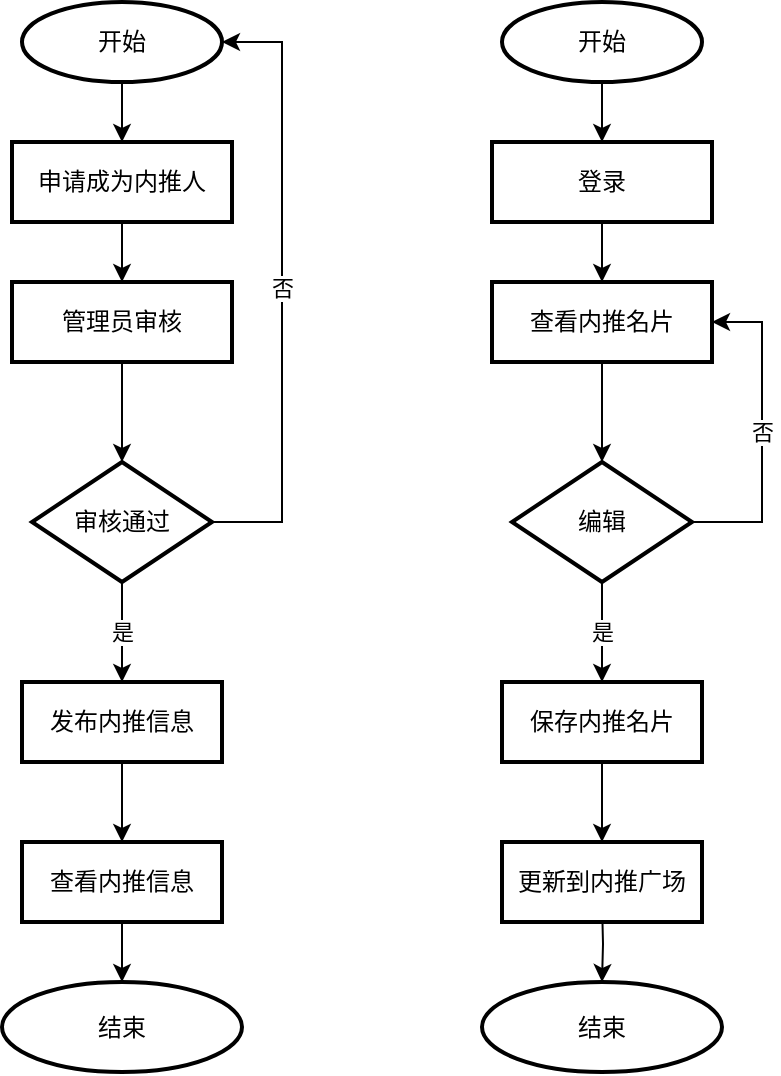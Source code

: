 <mxfile version="16.5.6" type="github">
  <diagram id="C5RBs43oDa-KdzZeNtuy" name="Page-1">
    <mxGraphModel dx="1221" dy="644" grid="1" gridSize="10" guides="1" tooltips="1" connect="1" arrows="1" fold="1" page="1" pageScale="1" pageWidth="827" pageHeight="1169" math="0" shadow="0">
      <root>
        <mxCell id="WIyWlLk6GJQsqaUBKTNV-0" />
        <mxCell id="WIyWlLk6GJQsqaUBKTNV-1" parent="WIyWlLk6GJQsqaUBKTNV-0" />
        <mxCell id="6kNkFWIShkrCk601qUP8-0" value="" style="edgeStyle=orthogonalEdgeStyle;rounded=0;orthogonalLoop=1;jettySize=auto;html=1;" parent="WIyWlLk6GJQsqaUBKTNV-1" source="6kNkFWIShkrCk601qUP8-1" target="6kNkFWIShkrCk601qUP8-3" edge="1">
          <mxGeometry relative="1" as="geometry" />
        </mxCell>
        <mxCell id="6kNkFWIShkrCk601qUP8-1" value="开始" style="strokeWidth=2;html=1;shape=mxgraph.flowchart.start_1;whiteSpace=wrap;" parent="WIyWlLk6GJQsqaUBKTNV-1" vertex="1">
          <mxGeometry x="190" y="90" width="100" height="40" as="geometry" />
        </mxCell>
        <mxCell id="6kNkFWIShkrCk601qUP8-2" value="" style="edgeStyle=orthogonalEdgeStyle;rounded=0;orthogonalLoop=1;jettySize=auto;html=1;" parent="WIyWlLk6GJQsqaUBKTNV-1" source="6kNkFWIShkrCk601qUP8-3" target="6kNkFWIShkrCk601qUP8-5" edge="1">
          <mxGeometry relative="1" as="geometry" />
        </mxCell>
        <mxCell id="6kNkFWIShkrCk601qUP8-3" value="申请成为内推人" style="whiteSpace=wrap;html=1;strokeWidth=2;" parent="WIyWlLk6GJQsqaUBKTNV-1" vertex="1">
          <mxGeometry x="185" y="160" width="110" height="40" as="geometry" />
        </mxCell>
        <mxCell id="6kNkFWIShkrCk601qUP8-4" value="" style="edgeStyle=orthogonalEdgeStyle;rounded=0;orthogonalLoop=1;jettySize=auto;html=1;" parent="WIyWlLk6GJQsqaUBKTNV-1" source="6kNkFWIShkrCk601qUP8-5" target="6kNkFWIShkrCk601qUP8-8" edge="1">
          <mxGeometry relative="1" as="geometry" />
        </mxCell>
        <mxCell id="6kNkFWIShkrCk601qUP8-5" value="管理员审核" style="whiteSpace=wrap;html=1;strokeWidth=2;" parent="WIyWlLk6GJQsqaUBKTNV-1" vertex="1">
          <mxGeometry x="185" y="230" width="110" height="40" as="geometry" />
        </mxCell>
        <mxCell id="6kNkFWIShkrCk601qUP8-6" value="否" style="edgeStyle=orthogonalEdgeStyle;rounded=0;orthogonalLoop=1;jettySize=auto;html=1;entryX=1;entryY=0.5;entryDx=0;entryDy=0;entryPerimeter=0;" parent="WIyWlLk6GJQsqaUBKTNV-1" source="6kNkFWIShkrCk601qUP8-8" target="6kNkFWIShkrCk601qUP8-1" edge="1">
          <mxGeometry relative="1" as="geometry">
            <Array as="points">
              <mxPoint x="320" y="350" />
              <mxPoint x="320" y="110" />
            </Array>
          </mxGeometry>
        </mxCell>
        <mxCell id="6kNkFWIShkrCk601qUP8-7" value="是" style="edgeStyle=orthogonalEdgeStyle;rounded=0;orthogonalLoop=1;jettySize=auto;html=1;" parent="WIyWlLk6GJQsqaUBKTNV-1" source="6kNkFWIShkrCk601qUP8-8" target="6kNkFWIShkrCk601qUP8-10" edge="1">
          <mxGeometry relative="1" as="geometry" />
        </mxCell>
        <mxCell id="6kNkFWIShkrCk601qUP8-8" value="审核通过" style="rhombus;whiteSpace=wrap;html=1;strokeWidth=2;" parent="WIyWlLk6GJQsqaUBKTNV-1" vertex="1">
          <mxGeometry x="195" y="320" width="90" height="60" as="geometry" />
        </mxCell>
        <mxCell id="6kNkFWIShkrCk601qUP8-18" value="" style="edgeStyle=orthogonalEdgeStyle;rounded=0;orthogonalLoop=1;jettySize=auto;html=1;" parent="WIyWlLk6GJQsqaUBKTNV-1" source="6kNkFWIShkrCk601qUP8-10" target="6kNkFWIShkrCk601qUP8-17" edge="1">
          <mxGeometry relative="1" as="geometry" />
        </mxCell>
        <mxCell id="6kNkFWIShkrCk601qUP8-10" value="发布内推信息" style="whiteSpace=wrap;html=1;strokeWidth=2;" parent="WIyWlLk6GJQsqaUBKTNV-1" vertex="1">
          <mxGeometry x="190" y="430" width="100" height="40" as="geometry" />
        </mxCell>
        <mxCell id="6kNkFWIShkrCk601qUP8-12" style="edgeStyle=orthogonalEdgeStyle;rounded=0;orthogonalLoop=1;jettySize=auto;html=1;exitX=0.5;exitY=1;exitDx=0;exitDy=0;" parent="WIyWlLk6GJQsqaUBKTNV-1" source="6kNkFWIShkrCk601qUP8-10" target="6kNkFWIShkrCk601qUP8-10" edge="1">
          <mxGeometry relative="1" as="geometry" />
        </mxCell>
        <mxCell id="6kNkFWIShkrCk601qUP8-20" value="" style="edgeStyle=orthogonalEdgeStyle;rounded=0;orthogonalLoop=1;jettySize=auto;html=1;" parent="WIyWlLk6GJQsqaUBKTNV-1" source="6kNkFWIShkrCk601qUP8-17" target="6kNkFWIShkrCk601qUP8-19" edge="1">
          <mxGeometry relative="1" as="geometry" />
        </mxCell>
        <mxCell id="6kNkFWIShkrCk601qUP8-17" value="查看内推信息" style="whiteSpace=wrap;html=1;strokeWidth=2;" parent="WIyWlLk6GJQsqaUBKTNV-1" vertex="1">
          <mxGeometry x="190" y="510" width="100" height="40" as="geometry" />
        </mxCell>
        <mxCell id="6kNkFWIShkrCk601qUP8-19" value="结束" style="ellipse;whiteSpace=wrap;html=1;strokeWidth=2;" parent="WIyWlLk6GJQsqaUBKTNV-1" vertex="1">
          <mxGeometry x="180" y="580" width="120" height="45" as="geometry" />
        </mxCell>
        <mxCell id="iJV4cMxSqO_NvjxE7S8s-0" value="" style="edgeStyle=orthogonalEdgeStyle;rounded=0;orthogonalLoop=1;jettySize=auto;html=1;" edge="1" parent="WIyWlLk6GJQsqaUBKTNV-1" source="iJV4cMxSqO_NvjxE7S8s-1" target="iJV4cMxSqO_NvjxE7S8s-3">
          <mxGeometry relative="1" as="geometry" />
        </mxCell>
        <mxCell id="iJV4cMxSqO_NvjxE7S8s-1" value="开始" style="strokeWidth=2;html=1;shape=mxgraph.flowchart.start_1;whiteSpace=wrap;" vertex="1" parent="WIyWlLk6GJQsqaUBKTNV-1">
          <mxGeometry x="430" y="90" width="100" height="40" as="geometry" />
        </mxCell>
        <mxCell id="iJV4cMxSqO_NvjxE7S8s-2" value="" style="edgeStyle=orthogonalEdgeStyle;rounded=0;orthogonalLoop=1;jettySize=auto;html=1;" edge="1" parent="WIyWlLk6GJQsqaUBKTNV-1" source="iJV4cMxSqO_NvjxE7S8s-3" target="iJV4cMxSqO_NvjxE7S8s-5">
          <mxGeometry relative="1" as="geometry" />
        </mxCell>
        <mxCell id="iJV4cMxSqO_NvjxE7S8s-3" value="登录" style="whiteSpace=wrap;html=1;strokeWidth=2;" vertex="1" parent="WIyWlLk6GJQsqaUBKTNV-1">
          <mxGeometry x="425" y="160" width="110" height="40" as="geometry" />
        </mxCell>
        <mxCell id="iJV4cMxSqO_NvjxE7S8s-4" value="" style="edgeStyle=orthogonalEdgeStyle;rounded=0;orthogonalLoop=1;jettySize=auto;html=1;" edge="1" parent="WIyWlLk6GJQsqaUBKTNV-1" source="iJV4cMxSqO_NvjxE7S8s-5" target="iJV4cMxSqO_NvjxE7S8s-8">
          <mxGeometry relative="1" as="geometry" />
        </mxCell>
        <mxCell id="iJV4cMxSqO_NvjxE7S8s-5" value="查看内推名片" style="whiteSpace=wrap;html=1;strokeWidth=2;" vertex="1" parent="WIyWlLk6GJQsqaUBKTNV-1">
          <mxGeometry x="425" y="230" width="110" height="40" as="geometry" />
        </mxCell>
        <mxCell id="iJV4cMxSqO_NvjxE7S8s-6" value="否" style="edgeStyle=orthogonalEdgeStyle;rounded=0;orthogonalLoop=1;jettySize=auto;html=1;entryX=1;entryY=0.5;entryDx=0;entryDy=0;" edge="1" parent="WIyWlLk6GJQsqaUBKTNV-1" source="iJV4cMxSqO_NvjxE7S8s-8" target="iJV4cMxSqO_NvjxE7S8s-5">
          <mxGeometry relative="1" as="geometry">
            <Array as="points">
              <mxPoint x="560" y="350" />
              <mxPoint x="560" y="250" />
            </Array>
          </mxGeometry>
        </mxCell>
        <mxCell id="iJV4cMxSqO_NvjxE7S8s-7" value="是" style="edgeStyle=orthogonalEdgeStyle;rounded=0;orthogonalLoop=1;jettySize=auto;html=1;" edge="1" parent="WIyWlLk6GJQsqaUBKTNV-1" source="iJV4cMxSqO_NvjxE7S8s-8" target="iJV4cMxSqO_NvjxE7S8s-10">
          <mxGeometry relative="1" as="geometry" />
        </mxCell>
        <mxCell id="iJV4cMxSqO_NvjxE7S8s-8" value="编辑" style="rhombus;whiteSpace=wrap;html=1;strokeWidth=2;" vertex="1" parent="WIyWlLk6GJQsqaUBKTNV-1">
          <mxGeometry x="435" y="320" width="90" height="60" as="geometry" />
        </mxCell>
        <mxCell id="iJV4cMxSqO_NvjxE7S8s-16" value="" style="edgeStyle=orthogonalEdgeStyle;rounded=0;orthogonalLoop=1;jettySize=auto;html=1;" edge="1" parent="WIyWlLk6GJQsqaUBKTNV-1" source="iJV4cMxSqO_NvjxE7S8s-10" target="iJV4cMxSqO_NvjxE7S8s-15">
          <mxGeometry relative="1" as="geometry" />
        </mxCell>
        <mxCell id="iJV4cMxSqO_NvjxE7S8s-10" value="保存内推名片" style="whiteSpace=wrap;html=1;strokeWidth=2;" vertex="1" parent="WIyWlLk6GJQsqaUBKTNV-1">
          <mxGeometry x="430" y="430" width="100" height="40" as="geometry" />
        </mxCell>
        <mxCell id="iJV4cMxSqO_NvjxE7S8s-11" style="edgeStyle=orthogonalEdgeStyle;rounded=0;orthogonalLoop=1;jettySize=auto;html=1;exitX=0.5;exitY=1;exitDx=0;exitDy=0;" edge="1" parent="WIyWlLk6GJQsqaUBKTNV-1" source="iJV4cMxSqO_NvjxE7S8s-10" target="iJV4cMxSqO_NvjxE7S8s-10">
          <mxGeometry relative="1" as="geometry" />
        </mxCell>
        <mxCell id="iJV4cMxSqO_NvjxE7S8s-12" value="" style="edgeStyle=orthogonalEdgeStyle;rounded=0;orthogonalLoop=1;jettySize=auto;html=1;" edge="1" parent="WIyWlLk6GJQsqaUBKTNV-1" target="iJV4cMxSqO_NvjxE7S8s-14">
          <mxGeometry relative="1" as="geometry">
            <mxPoint x="480" y="540" as="sourcePoint" />
          </mxGeometry>
        </mxCell>
        <mxCell id="iJV4cMxSqO_NvjxE7S8s-14" value="结束" style="ellipse;whiteSpace=wrap;html=1;strokeWidth=2;" vertex="1" parent="WIyWlLk6GJQsqaUBKTNV-1">
          <mxGeometry x="420" y="580" width="120" height="45" as="geometry" />
        </mxCell>
        <mxCell id="iJV4cMxSqO_NvjxE7S8s-15" value="更新到内推广场" style="whiteSpace=wrap;html=1;strokeWidth=2;" vertex="1" parent="WIyWlLk6GJQsqaUBKTNV-1">
          <mxGeometry x="430" y="510" width="100" height="40" as="geometry" />
        </mxCell>
      </root>
    </mxGraphModel>
  </diagram>
</mxfile>
